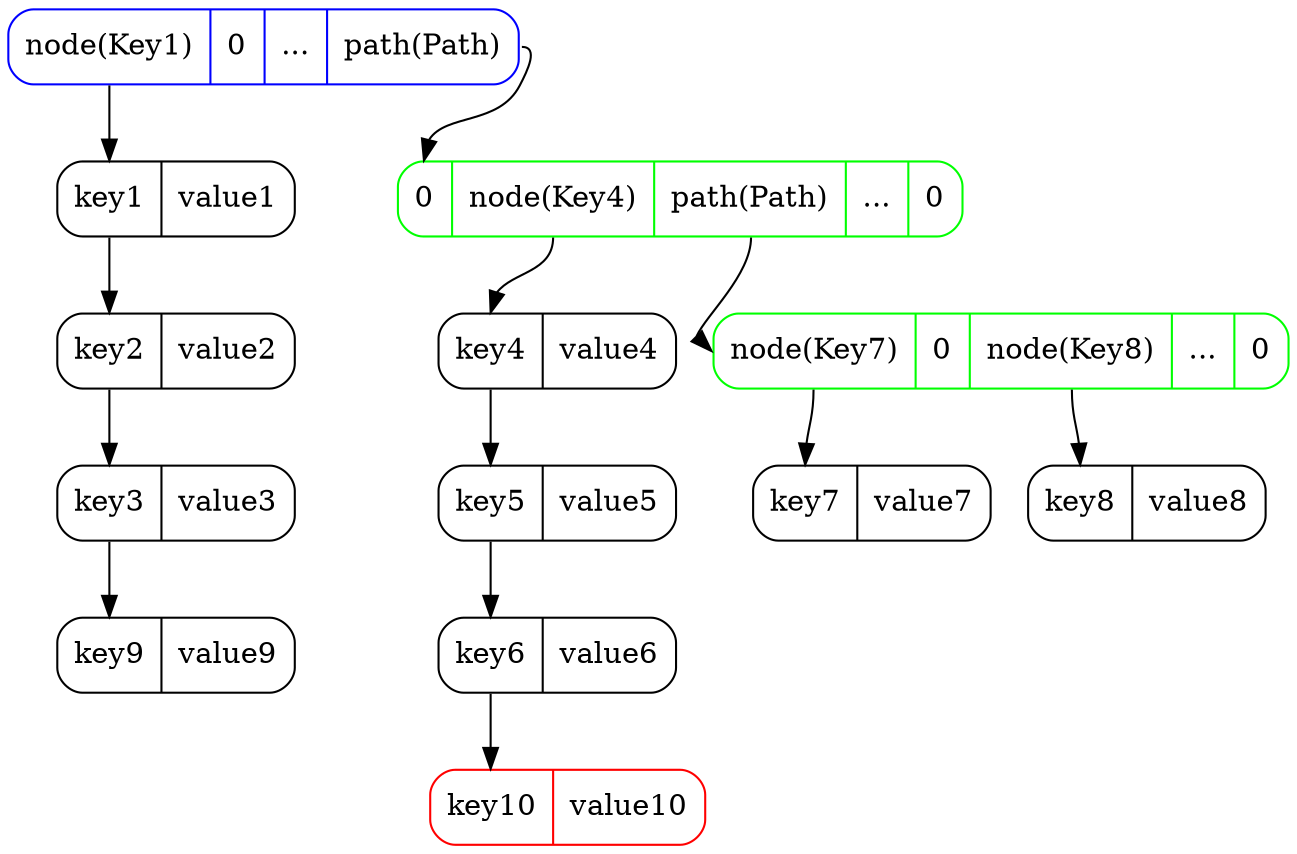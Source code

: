 digraph {
    node [shape=Mrecord];
    roots [label="<f0> node(Key1)|<f1> 0|<f2> ...|<f3> path(Path)" color = blue];
    node1 [label="<f0> key1|<f1> value1"];
    node2 [label="<f0> key2|<f1> value2"];
    node3 [label="<f0> key3|<f1> value3"];
    pathA [label="<f0> 0|<f1> node(Key4)|<f2> path(Path)|<f3> ...|<f4> 0" color = green];
    pathB [label="<f0> node(Key7)|<f1> 0|<f2> node(Key8)|<f3> ...|<f4> 0" color = green];

    node4 [label="<f0> key4|<f1> value4"];
    node5 [label="<f0> key5|<f1> value5"];
    node6 [label="<f0> key6|<f1> value6"];
    node7 [label="<f0> key7|<f1> value7"];
    node8 [label="<f0> key8|<f1> value8"];
    node9 [label="<f0> key9|<f1> value9"];
    roots:f0 -> node1:f0;
    node1:f0 -> node2:f0;
    node2:f0 -> node3:f0;
    pathA:f1 -> node4:f0;
    node4:f0 -> node5:f0;
    roots:f3 -> pathA:f0;
    pathA:f2 -> pathB:f0;
    node5:f0 -> node6:f0;
    node3:f0 -> node9:f0;
    pathB:f0 -> node7:f0;
    pathB:f2 -> node8:f0;

    node10 [label="<f0> key10|<f1> value10" color = red];
    node6:f0 -> node10:f0;
}